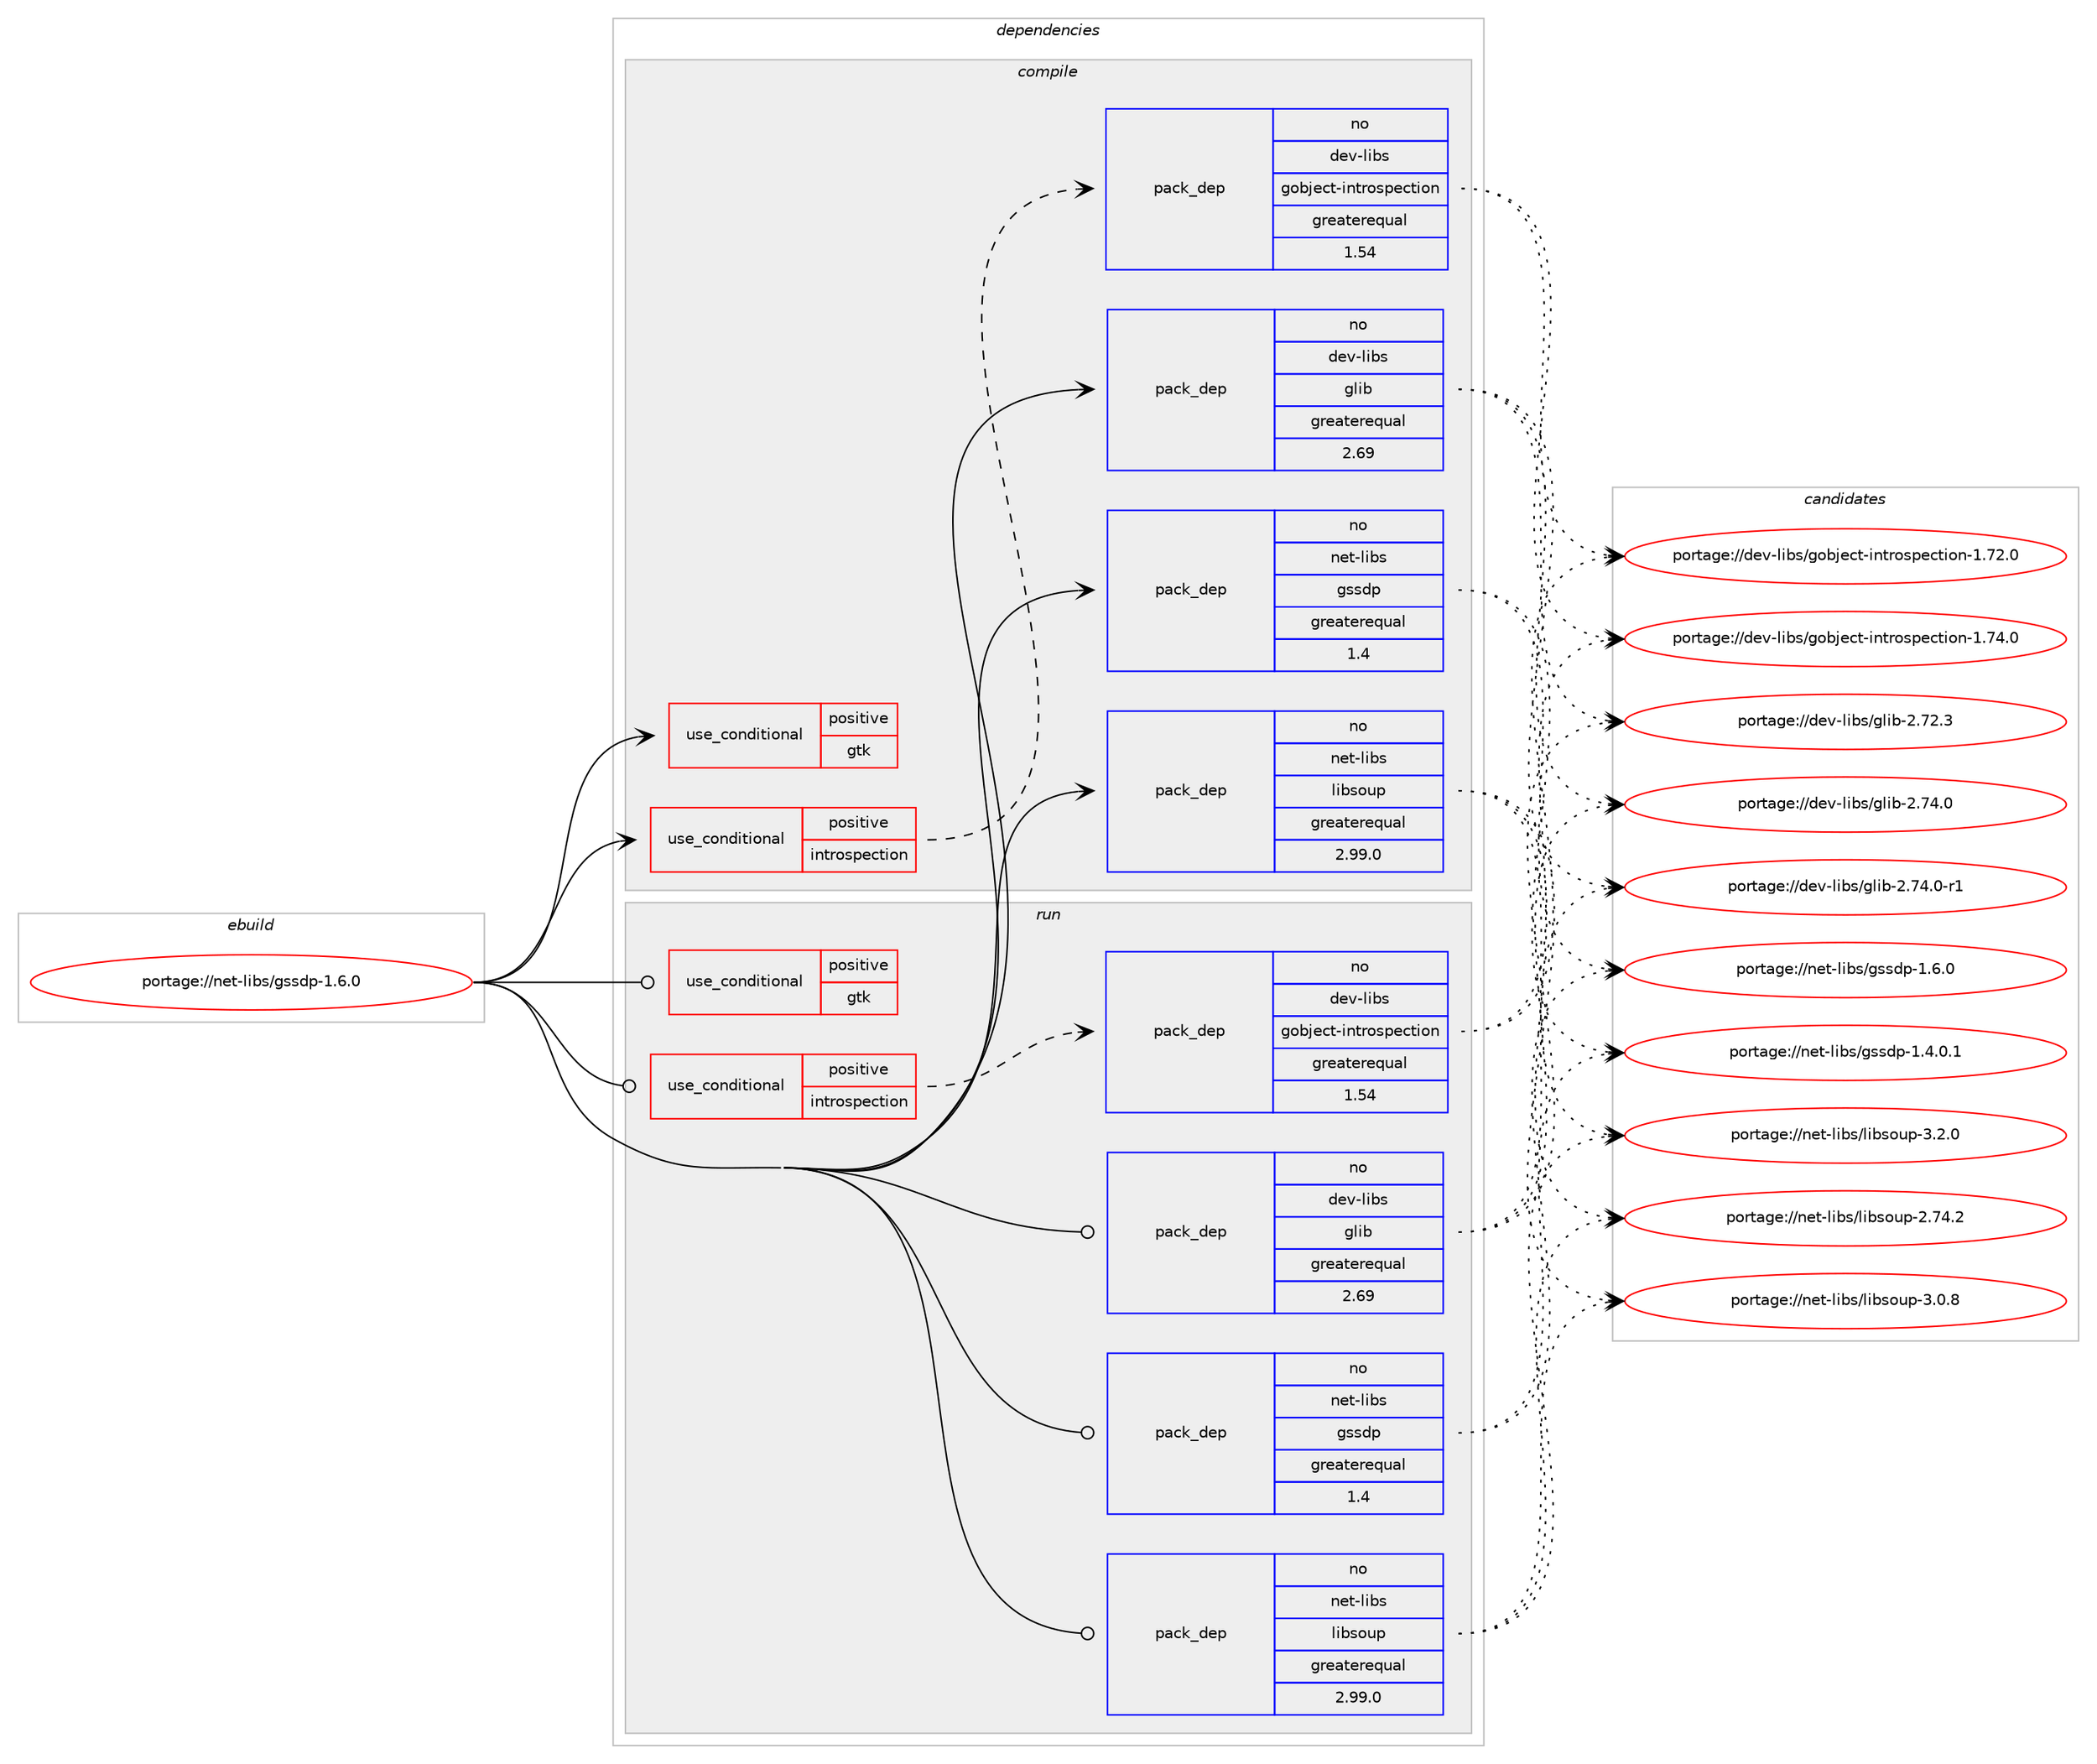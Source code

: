 digraph prolog {

# *************
# Graph options
# *************

newrank=true;
concentrate=true;
compound=true;
graph [rankdir=LR,fontname=Helvetica,fontsize=10,ranksep=1.5];#, ranksep=2.5, nodesep=0.2];
edge  [arrowhead=vee];
node  [fontname=Helvetica,fontsize=10];

# **********
# The ebuild
# **********

subgraph cluster_leftcol {
color=gray;
label=<<i>ebuild</i>>;
id [label="portage://net-libs/gssdp-1.6.0", color=red, width=4, href="../net-libs/gssdp-1.6.0.svg"];
}

# ****************
# The dependencies
# ****************

subgraph cluster_midcol {
color=gray;
label=<<i>dependencies</i>>;
subgraph cluster_compile {
fillcolor="#eeeeee";
style=filled;
label=<<i>compile</i>>;
subgraph cond38 {
dependency68 [label=<<TABLE BORDER="0" CELLBORDER="1" CELLSPACING="0" CELLPADDING="4"><TR><TD ROWSPAN="3" CELLPADDING="10">use_conditional</TD></TR><TR><TD>positive</TD></TR><TR><TD>gtk</TD></TR></TABLE>>, shape=none, color=red];
# *** BEGIN UNKNOWN DEPENDENCY TYPE (TODO) ***
# dependency68 -> package_dependency(portage://net-libs/gssdp-1.6.0,install,no,gui-libs,gtk,none,[,,],[slot(4)],[])
# *** END UNKNOWN DEPENDENCY TYPE (TODO) ***

}
id:e -> dependency68:w [weight=20,style="solid",arrowhead="vee"];
subgraph cond39 {
dependency69 [label=<<TABLE BORDER="0" CELLBORDER="1" CELLSPACING="0" CELLPADDING="4"><TR><TD ROWSPAN="3" CELLPADDING="10">use_conditional</TD></TR><TR><TD>positive</TD></TR><TR><TD>introspection</TD></TR></TABLE>>, shape=none, color=red];
subgraph pack31 {
dependency70 [label=<<TABLE BORDER="0" CELLBORDER="1" CELLSPACING="0" CELLPADDING="4" WIDTH="220"><TR><TD ROWSPAN="6" CELLPADDING="30">pack_dep</TD></TR><TR><TD WIDTH="110">no</TD></TR><TR><TD>dev-libs</TD></TR><TR><TD>gobject-introspection</TD></TR><TR><TD>greaterequal</TD></TR><TR><TD>1.54</TD></TR></TABLE>>, shape=none, color=blue];
}
dependency69:e -> dependency70:w [weight=20,style="dashed",arrowhead="vee"];
}
id:e -> dependency69:w [weight=20,style="solid",arrowhead="vee"];
subgraph pack32 {
dependency71 [label=<<TABLE BORDER="0" CELLBORDER="1" CELLSPACING="0" CELLPADDING="4" WIDTH="220"><TR><TD ROWSPAN="6" CELLPADDING="30">pack_dep</TD></TR><TR><TD WIDTH="110">no</TD></TR><TR><TD>dev-libs</TD></TR><TR><TD>glib</TD></TR><TR><TD>greaterequal</TD></TR><TR><TD>2.69</TD></TR></TABLE>>, shape=none, color=blue];
}
id:e -> dependency71:w [weight=20,style="solid",arrowhead="vee"];
subgraph pack33 {
dependency72 [label=<<TABLE BORDER="0" CELLBORDER="1" CELLSPACING="0" CELLPADDING="4" WIDTH="220"><TR><TD ROWSPAN="6" CELLPADDING="30">pack_dep</TD></TR><TR><TD WIDTH="110">no</TD></TR><TR><TD>net-libs</TD></TR><TR><TD>gssdp</TD></TR><TR><TD>greaterequal</TD></TR><TR><TD>1.4</TD></TR></TABLE>>, shape=none, color=blue];
}
id:e -> dependency72:w [weight=20,style="solid",arrowhead="vee"];
subgraph pack34 {
dependency73 [label=<<TABLE BORDER="0" CELLBORDER="1" CELLSPACING="0" CELLPADDING="4" WIDTH="220"><TR><TD ROWSPAN="6" CELLPADDING="30">pack_dep</TD></TR><TR><TD WIDTH="110">no</TD></TR><TR><TD>net-libs</TD></TR><TR><TD>libsoup</TD></TR><TR><TD>greaterequal</TD></TR><TR><TD>2.99.0</TD></TR></TABLE>>, shape=none, color=blue];
}
id:e -> dependency73:w [weight=20,style="solid",arrowhead="vee"];
}
subgraph cluster_compileandrun {
fillcolor="#eeeeee";
style=filled;
label=<<i>compile and run</i>>;
}
subgraph cluster_run {
fillcolor="#eeeeee";
style=filled;
label=<<i>run</i>>;
subgraph cond40 {
dependency74 [label=<<TABLE BORDER="0" CELLBORDER="1" CELLSPACING="0" CELLPADDING="4"><TR><TD ROWSPAN="3" CELLPADDING="10">use_conditional</TD></TR><TR><TD>positive</TD></TR><TR><TD>gtk</TD></TR></TABLE>>, shape=none, color=red];
# *** BEGIN UNKNOWN DEPENDENCY TYPE (TODO) ***
# dependency74 -> package_dependency(portage://net-libs/gssdp-1.6.0,run,no,gui-libs,gtk,none,[,,],[slot(4)],[])
# *** END UNKNOWN DEPENDENCY TYPE (TODO) ***

}
id:e -> dependency74:w [weight=20,style="solid",arrowhead="odot"];
subgraph cond41 {
dependency75 [label=<<TABLE BORDER="0" CELLBORDER="1" CELLSPACING="0" CELLPADDING="4"><TR><TD ROWSPAN="3" CELLPADDING="10">use_conditional</TD></TR><TR><TD>positive</TD></TR><TR><TD>introspection</TD></TR></TABLE>>, shape=none, color=red];
subgraph pack35 {
dependency76 [label=<<TABLE BORDER="0" CELLBORDER="1" CELLSPACING="0" CELLPADDING="4" WIDTH="220"><TR><TD ROWSPAN="6" CELLPADDING="30">pack_dep</TD></TR><TR><TD WIDTH="110">no</TD></TR><TR><TD>dev-libs</TD></TR><TR><TD>gobject-introspection</TD></TR><TR><TD>greaterequal</TD></TR><TR><TD>1.54</TD></TR></TABLE>>, shape=none, color=blue];
}
dependency75:e -> dependency76:w [weight=20,style="dashed",arrowhead="vee"];
}
id:e -> dependency75:w [weight=20,style="solid",arrowhead="odot"];
subgraph pack36 {
dependency77 [label=<<TABLE BORDER="0" CELLBORDER="1" CELLSPACING="0" CELLPADDING="4" WIDTH="220"><TR><TD ROWSPAN="6" CELLPADDING="30">pack_dep</TD></TR><TR><TD WIDTH="110">no</TD></TR><TR><TD>dev-libs</TD></TR><TR><TD>glib</TD></TR><TR><TD>greaterequal</TD></TR><TR><TD>2.69</TD></TR></TABLE>>, shape=none, color=blue];
}
id:e -> dependency77:w [weight=20,style="solid",arrowhead="odot"];
subgraph pack37 {
dependency78 [label=<<TABLE BORDER="0" CELLBORDER="1" CELLSPACING="0" CELLPADDING="4" WIDTH="220"><TR><TD ROWSPAN="6" CELLPADDING="30">pack_dep</TD></TR><TR><TD WIDTH="110">no</TD></TR><TR><TD>net-libs</TD></TR><TR><TD>gssdp</TD></TR><TR><TD>greaterequal</TD></TR><TR><TD>1.4</TD></TR></TABLE>>, shape=none, color=blue];
}
id:e -> dependency78:w [weight=20,style="solid",arrowhead="odot"];
subgraph pack38 {
dependency79 [label=<<TABLE BORDER="0" CELLBORDER="1" CELLSPACING="0" CELLPADDING="4" WIDTH="220"><TR><TD ROWSPAN="6" CELLPADDING="30">pack_dep</TD></TR><TR><TD WIDTH="110">no</TD></TR><TR><TD>net-libs</TD></TR><TR><TD>libsoup</TD></TR><TR><TD>greaterequal</TD></TR><TR><TD>2.99.0</TD></TR></TABLE>>, shape=none, color=blue];
}
id:e -> dependency79:w [weight=20,style="solid",arrowhead="odot"];
}
}

# **************
# The candidates
# **************

subgraph cluster_choices {
rank=same;
color=gray;
label=<<i>candidates</i>>;

subgraph choice31 {
color=black;
nodesep=1;
choice1001011184510810598115471031119810610199116451051101161141111151121019911610511111045494655504648 [label="portage://dev-libs/gobject-introspection-1.72.0", color=red, width=4,href="../dev-libs/gobject-introspection-1.72.0.svg"];
choice1001011184510810598115471031119810610199116451051101161141111151121019911610511111045494655524648 [label="portage://dev-libs/gobject-introspection-1.74.0", color=red, width=4,href="../dev-libs/gobject-introspection-1.74.0.svg"];
dependency70:e -> choice1001011184510810598115471031119810610199116451051101161141111151121019911610511111045494655504648:w [style=dotted,weight="100"];
dependency70:e -> choice1001011184510810598115471031119810610199116451051101161141111151121019911610511111045494655524648:w [style=dotted,weight="100"];
}
subgraph choice32 {
color=black;
nodesep=1;
choice1001011184510810598115471031081059845504655504651 [label="portage://dev-libs/glib-2.72.3", color=red, width=4,href="../dev-libs/glib-2.72.3.svg"];
choice1001011184510810598115471031081059845504655524648 [label="portage://dev-libs/glib-2.74.0", color=red, width=4,href="../dev-libs/glib-2.74.0.svg"];
choice10010111845108105981154710310810598455046555246484511449 [label="portage://dev-libs/glib-2.74.0-r1", color=red, width=4,href="../dev-libs/glib-2.74.0-r1.svg"];
dependency71:e -> choice1001011184510810598115471031081059845504655504651:w [style=dotted,weight="100"];
dependency71:e -> choice1001011184510810598115471031081059845504655524648:w [style=dotted,weight="100"];
dependency71:e -> choice10010111845108105981154710310810598455046555246484511449:w [style=dotted,weight="100"];
}
subgraph choice33 {
color=black;
nodesep=1;
choice1101011164510810598115471031151151001124549465246484649 [label="portage://net-libs/gssdp-1.4.0.1", color=red, width=4,href="../net-libs/gssdp-1.4.0.1.svg"];
choice110101116451081059811547103115115100112454946544648 [label="portage://net-libs/gssdp-1.6.0", color=red, width=4,href="../net-libs/gssdp-1.6.0.svg"];
dependency72:e -> choice1101011164510810598115471031151151001124549465246484649:w [style=dotted,weight="100"];
dependency72:e -> choice110101116451081059811547103115115100112454946544648:w [style=dotted,weight="100"];
}
subgraph choice34 {
color=black;
nodesep=1;
choice1101011164510810598115471081059811511111711245504655524650 [label="portage://net-libs/libsoup-2.74.2", color=red, width=4,href="../net-libs/libsoup-2.74.2.svg"];
choice11010111645108105981154710810598115111117112455146484656 [label="portage://net-libs/libsoup-3.0.8", color=red, width=4,href="../net-libs/libsoup-3.0.8.svg"];
choice11010111645108105981154710810598115111117112455146504648 [label="portage://net-libs/libsoup-3.2.0", color=red, width=4,href="../net-libs/libsoup-3.2.0.svg"];
dependency73:e -> choice1101011164510810598115471081059811511111711245504655524650:w [style=dotted,weight="100"];
dependency73:e -> choice11010111645108105981154710810598115111117112455146484656:w [style=dotted,weight="100"];
dependency73:e -> choice11010111645108105981154710810598115111117112455146504648:w [style=dotted,weight="100"];
}
subgraph choice35 {
color=black;
nodesep=1;
choice1001011184510810598115471031119810610199116451051101161141111151121019911610511111045494655504648 [label="portage://dev-libs/gobject-introspection-1.72.0", color=red, width=4,href="../dev-libs/gobject-introspection-1.72.0.svg"];
choice1001011184510810598115471031119810610199116451051101161141111151121019911610511111045494655524648 [label="portage://dev-libs/gobject-introspection-1.74.0", color=red, width=4,href="../dev-libs/gobject-introspection-1.74.0.svg"];
dependency76:e -> choice1001011184510810598115471031119810610199116451051101161141111151121019911610511111045494655504648:w [style=dotted,weight="100"];
dependency76:e -> choice1001011184510810598115471031119810610199116451051101161141111151121019911610511111045494655524648:w [style=dotted,weight="100"];
}
subgraph choice36 {
color=black;
nodesep=1;
choice1001011184510810598115471031081059845504655504651 [label="portage://dev-libs/glib-2.72.3", color=red, width=4,href="../dev-libs/glib-2.72.3.svg"];
choice1001011184510810598115471031081059845504655524648 [label="portage://dev-libs/glib-2.74.0", color=red, width=4,href="../dev-libs/glib-2.74.0.svg"];
choice10010111845108105981154710310810598455046555246484511449 [label="portage://dev-libs/glib-2.74.0-r1", color=red, width=4,href="../dev-libs/glib-2.74.0-r1.svg"];
dependency77:e -> choice1001011184510810598115471031081059845504655504651:w [style=dotted,weight="100"];
dependency77:e -> choice1001011184510810598115471031081059845504655524648:w [style=dotted,weight="100"];
dependency77:e -> choice10010111845108105981154710310810598455046555246484511449:w [style=dotted,weight="100"];
}
subgraph choice37 {
color=black;
nodesep=1;
choice1101011164510810598115471031151151001124549465246484649 [label="portage://net-libs/gssdp-1.4.0.1", color=red, width=4,href="../net-libs/gssdp-1.4.0.1.svg"];
choice110101116451081059811547103115115100112454946544648 [label="portage://net-libs/gssdp-1.6.0", color=red, width=4,href="../net-libs/gssdp-1.6.0.svg"];
dependency78:e -> choice1101011164510810598115471031151151001124549465246484649:w [style=dotted,weight="100"];
dependency78:e -> choice110101116451081059811547103115115100112454946544648:w [style=dotted,weight="100"];
}
subgraph choice38 {
color=black;
nodesep=1;
choice1101011164510810598115471081059811511111711245504655524650 [label="portage://net-libs/libsoup-2.74.2", color=red, width=4,href="../net-libs/libsoup-2.74.2.svg"];
choice11010111645108105981154710810598115111117112455146484656 [label="portage://net-libs/libsoup-3.0.8", color=red, width=4,href="../net-libs/libsoup-3.0.8.svg"];
choice11010111645108105981154710810598115111117112455146504648 [label="portage://net-libs/libsoup-3.2.0", color=red, width=4,href="../net-libs/libsoup-3.2.0.svg"];
dependency79:e -> choice1101011164510810598115471081059811511111711245504655524650:w [style=dotted,weight="100"];
dependency79:e -> choice11010111645108105981154710810598115111117112455146484656:w [style=dotted,weight="100"];
dependency79:e -> choice11010111645108105981154710810598115111117112455146504648:w [style=dotted,weight="100"];
}
}

}
